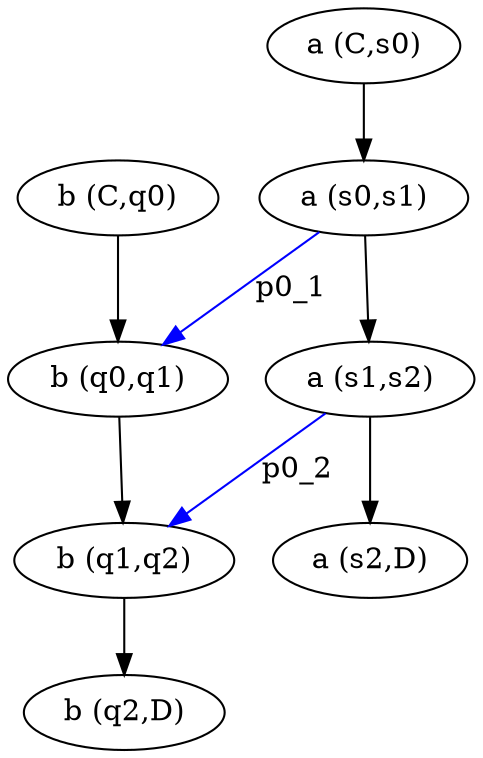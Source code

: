 //Abstract plan in DOT file representation: 

digraph {

	"b (C,q0)" -> "b (q0,q1)";

	"b (q0,q1)" -> "b (q1,q2)";

	"b (q1,q2)" -> "b (q2,D)";



	"a (C,s0)" -> "a (s0,s1)";

	"a (s0,s1)" -> "a (s1,s2)";
	"a (s0,s1)" -> "b (q0,q1)" [label="p0_1", color=blue];

	"a (s1,s2)" -> "a (s2,D)";
	"a (s1,s2)" -> "b (q1,q2)" [label="p0_2", color=blue];

}